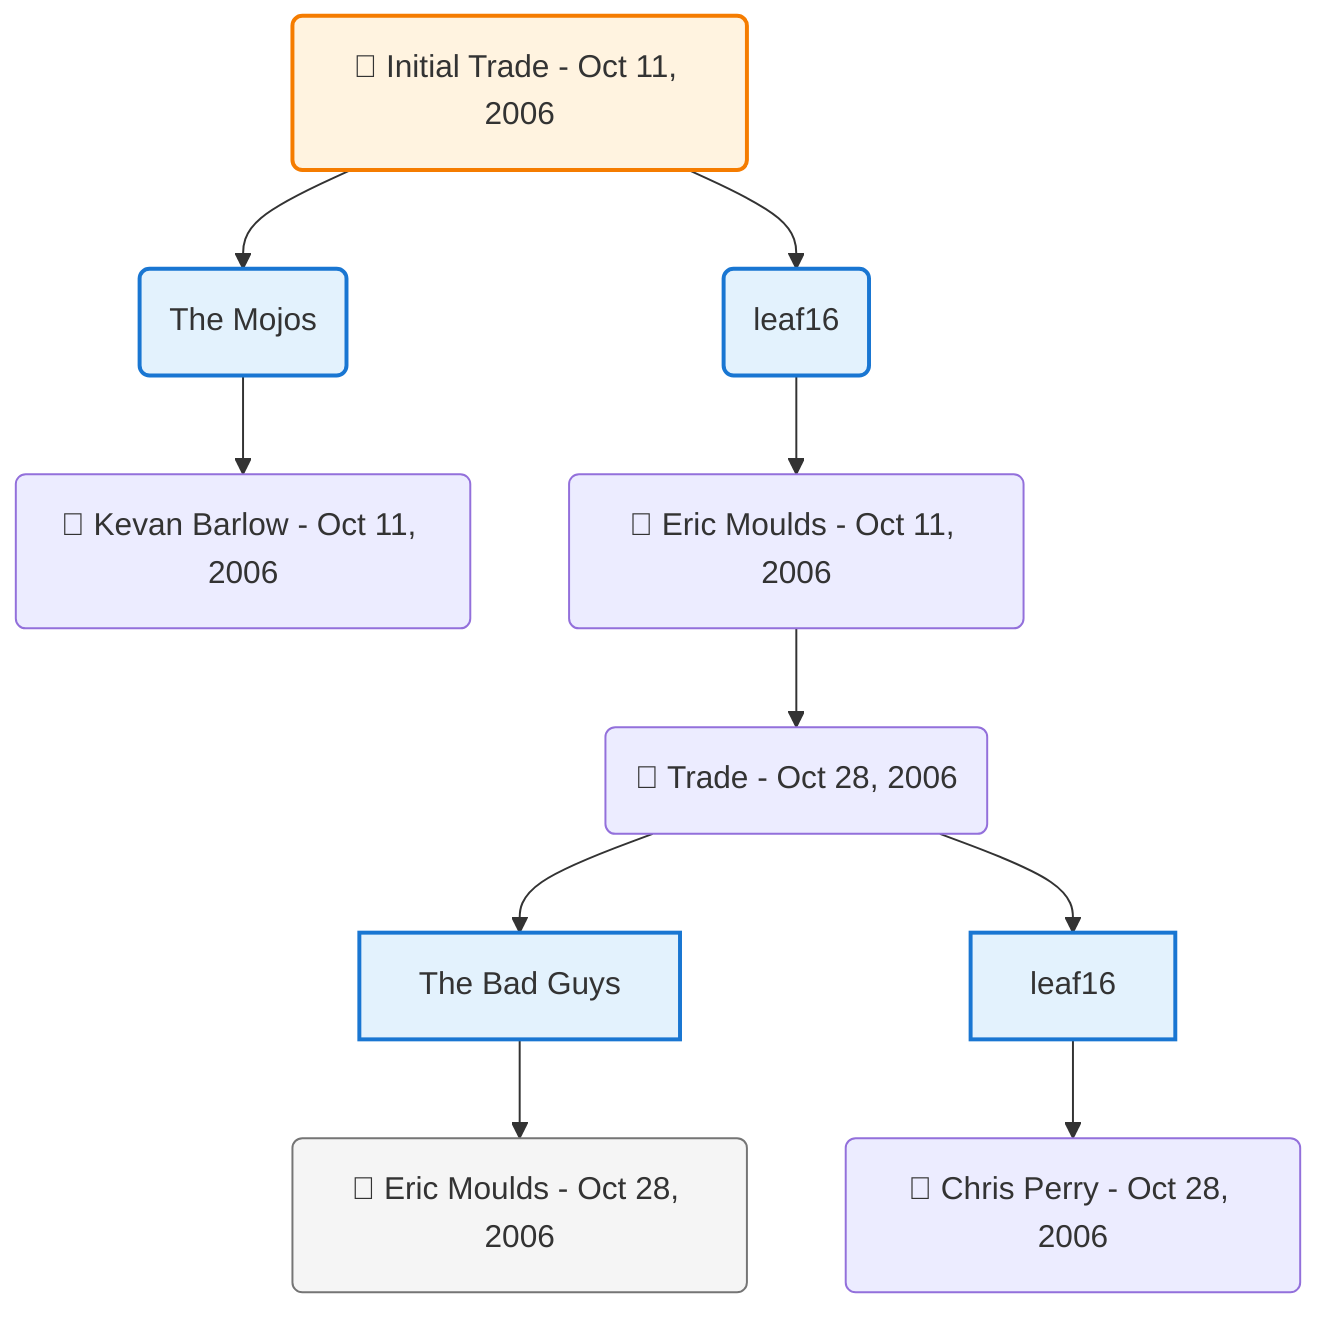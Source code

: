 flowchart TD

    TRADE_MAIN("🔄 Initial Trade - Oct 11, 2006")
    TEAM_1("The Mojos")
    TEAM_2("leaf16")
    NODE_8894dc11-7cfe-4147-befe-041e21926e53("🔄 Kevan Barlow - Oct 11, 2006")
    NODE_db9be4de-ed70-4526-be2d-4460a8ef4078("🔄 Eric Moulds - Oct 11, 2006")
    TRADE_ebde6b69-ff65-49f5-821f-780b5a95c65d_3("🔄 Trade - Oct 28, 2006")
    TEAM_b2220d1a-ff75-4622-9757-09978901110f_4["The Bad Guys"]
    NODE_3867250a-c936-4912-bd3c-c4b1be2ff03c("🔄 Eric Moulds - Oct 28, 2006")
    TEAM_66fb98f4-89a7-45f9-893a-b41d71e6249d_5["leaf16"]
    NODE_0c2243f5-ebf2-4bd7-b64c-ad6b8ceb04a5("🔄 Chris Perry - Oct 28, 2006")

    TRADE_MAIN --> TEAM_1
    TRADE_MAIN --> TEAM_2
    TEAM_1 --> NODE_8894dc11-7cfe-4147-befe-041e21926e53
    TEAM_2 --> NODE_db9be4de-ed70-4526-be2d-4460a8ef4078
    NODE_db9be4de-ed70-4526-be2d-4460a8ef4078 --> TRADE_ebde6b69-ff65-49f5-821f-780b5a95c65d_3
    TRADE_ebde6b69-ff65-49f5-821f-780b5a95c65d_3 --> TEAM_b2220d1a-ff75-4622-9757-09978901110f_4
    TEAM_b2220d1a-ff75-4622-9757-09978901110f_4 --> NODE_3867250a-c936-4912-bd3c-c4b1be2ff03c
    TRADE_ebde6b69-ff65-49f5-821f-780b5a95c65d_3 --> TEAM_66fb98f4-89a7-45f9-893a-b41d71e6249d_5
    TEAM_66fb98f4-89a7-45f9-893a-b41d71e6249d_5 --> NODE_0c2243f5-ebf2-4bd7-b64c-ad6b8ceb04a5

    %% Node styling
    classDef teamNode fill:#e3f2fd,stroke:#1976d2,stroke-width:2px
    classDef tradeNode fill:#fff3e0,stroke:#f57c00,stroke-width:2px
    classDef playerNode fill:#f3e5f5,stroke:#7b1fa2,stroke-width:1px
    classDef nonRootPlayerNode fill:#f5f5f5,stroke:#757575,stroke-width:1px
    classDef endNode fill:#ffebee,stroke:#c62828,stroke-width:2px
    classDef waiverNode fill:#e8f5e8,stroke:#388e3c,stroke-width:2px
    classDef championshipNode fill:#fff9c4,stroke:#f57f17,stroke-width:3px

    class TEAM_1,TEAM_2,TEAM_b2220d1a-ff75-4622-9757-09978901110f_4,TEAM_66fb98f4-89a7-45f9-893a-b41d71e6249d_5 teamNode
    class NODE_3867250a-c936-4912-bd3c-c4b1be2ff03c nonRootPlayerNode
    class TRADE_MAIN tradeNode